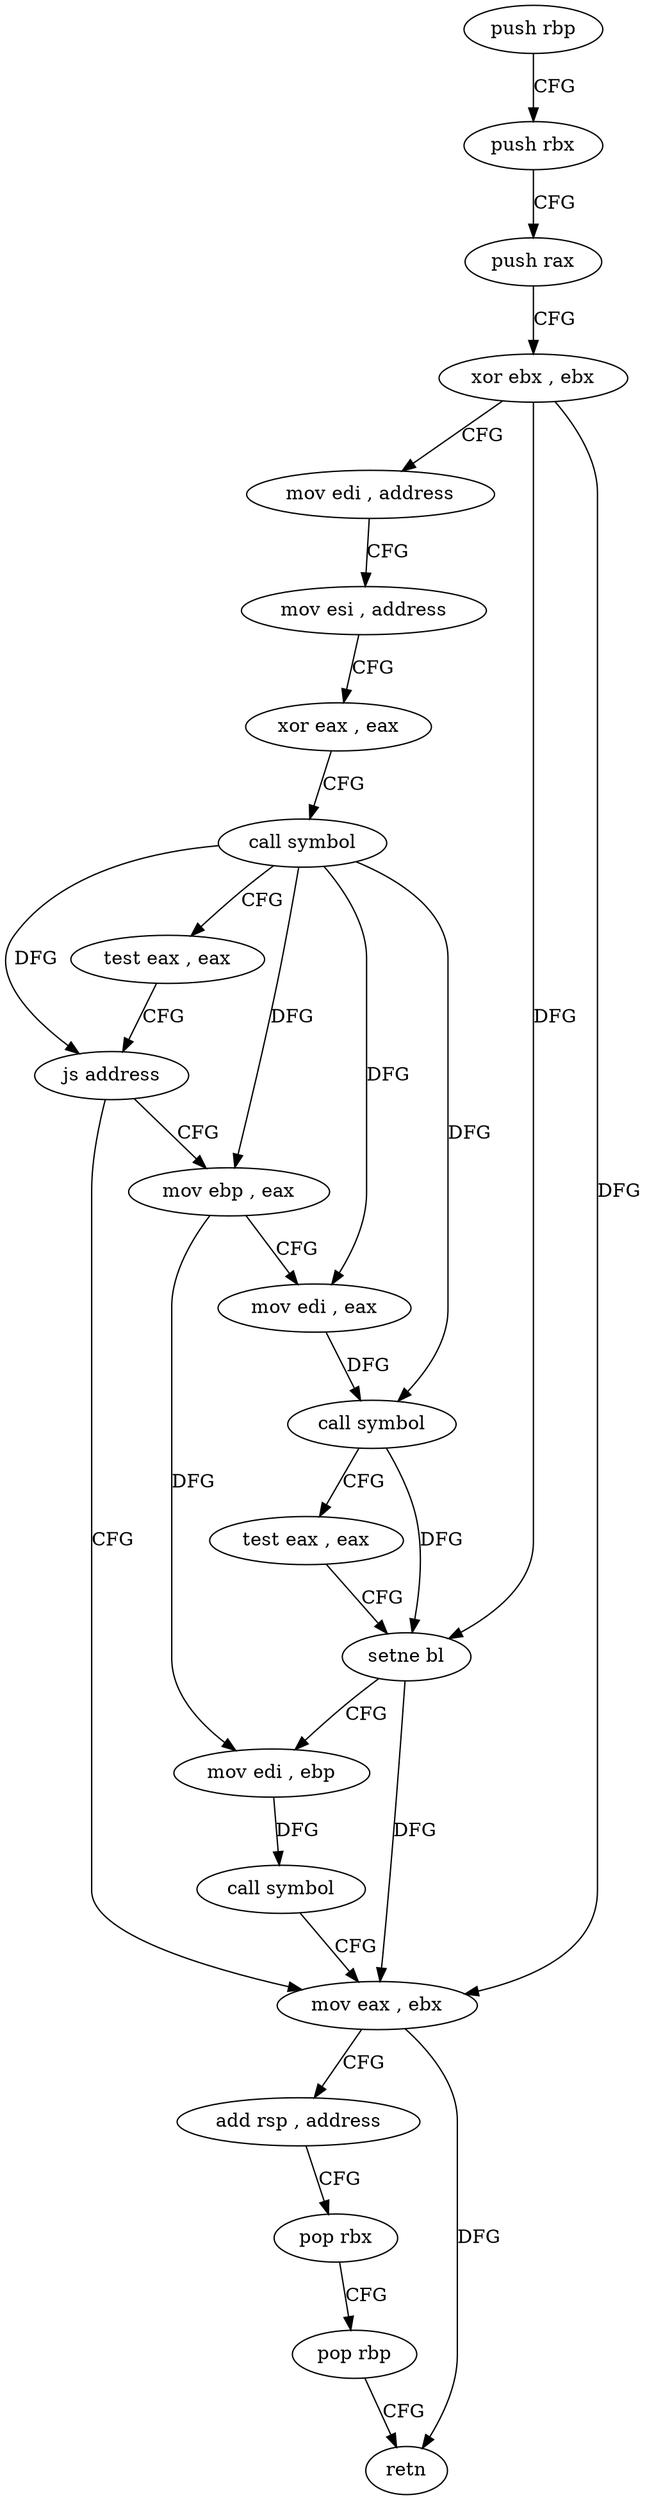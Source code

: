 digraph "func" {
"4254864" [label = "push rbp" ]
"4254865" [label = "push rbx" ]
"4254866" [label = "push rax" ]
"4254867" [label = "xor ebx , ebx" ]
"4254869" [label = "mov edi , address" ]
"4254874" [label = "mov esi , address" ]
"4254879" [label = "xor eax , eax" ]
"4254881" [label = "call symbol" ]
"4254886" [label = "test eax , eax" ]
"4254888" [label = "js address" ]
"4254911" [label = "mov eax , ebx" ]
"4254890" [label = "mov ebp , eax" ]
"4254913" [label = "add rsp , address" ]
"4254917" [label = "pop rbx" ]
"4254918" [label = "pop rbp" ]
"4254919" [label = "retn" ]
"4254892" [label = "mov edi , eax" ]
"4254894" [label = "call symbol" ]
"4254899" [label = "test eax , eax" ]
"4254901" [label = "setne bl" ]
"4254904" [label = "mov edi , ebp" ]
"4254906" [label = "call symbol" ]
"4254864" -> "4254865" [ label = "CFG" ]
"4254865" -> "4254866" [ label = "CFG" ]
"4254866" -> "4254867" [ label = "CFG" ]
"4254867" -> "4254869" [ label = "CFG" ]
"4254867" -> "4254911" [ label = "DFG" ]
"4254867" -> "4254901" [ label = "DFG" ]
"4254869" -> "4254874" [ label = "CFG" ]
"4254874" -> "4254879" [ label = "CFG" ]
"4254879" -> "4254881" [ label = "CFG" ]
"4254881" -> "4254886" [ label = "CFG" ]
"4254881" -> "4254888" [ label = "DFG" ]
"4254881" -> "4254890" [ label = "DFG" ]
"4254881" -> "4254892" [ label = "DFG" ]
"4254881" -> "4254894" [ label = "DFG" ]
"4254886" -> "4254888" [ label = "CFG" ]
"4254888" -> "4254911" [ label = "CFG" ]
"4254888" -> "4254890" [ label = "CFG" ]
"4254911" -> "4254913" [ label = "CFG" ]
"4254911" -> "4254919" [ label = "DFG" ]
"4254890" -> "4254892" [ label = "CFG" ]
"4254890" -> "4254904" [ label = "DFG" ]
"4254913" -> "4254917" [ label = "CFG" ]
"4254917" -> "4254918" [ label = "CFG" ]
"4254918" -> "4254919" [ label = "CFG" ]
"4254892" -> "4254894" [ label = "DFG" ]
"4254894" -> "4254899" [ label = "CFG" ]
"4254894" -> "4254901" [ label = "DFG" ]
"4254899" -> "4254901" [ label = "CFG" ]
"4254901" -> "4254904" [ label = "CFG" ]
"4254901" -> "4254911" [ label = "DFG" ]
"4254904" -> "4254906" [ label = "DFG" ]
"4254906" -> "4254911" [ label = "CFG" ]
}
